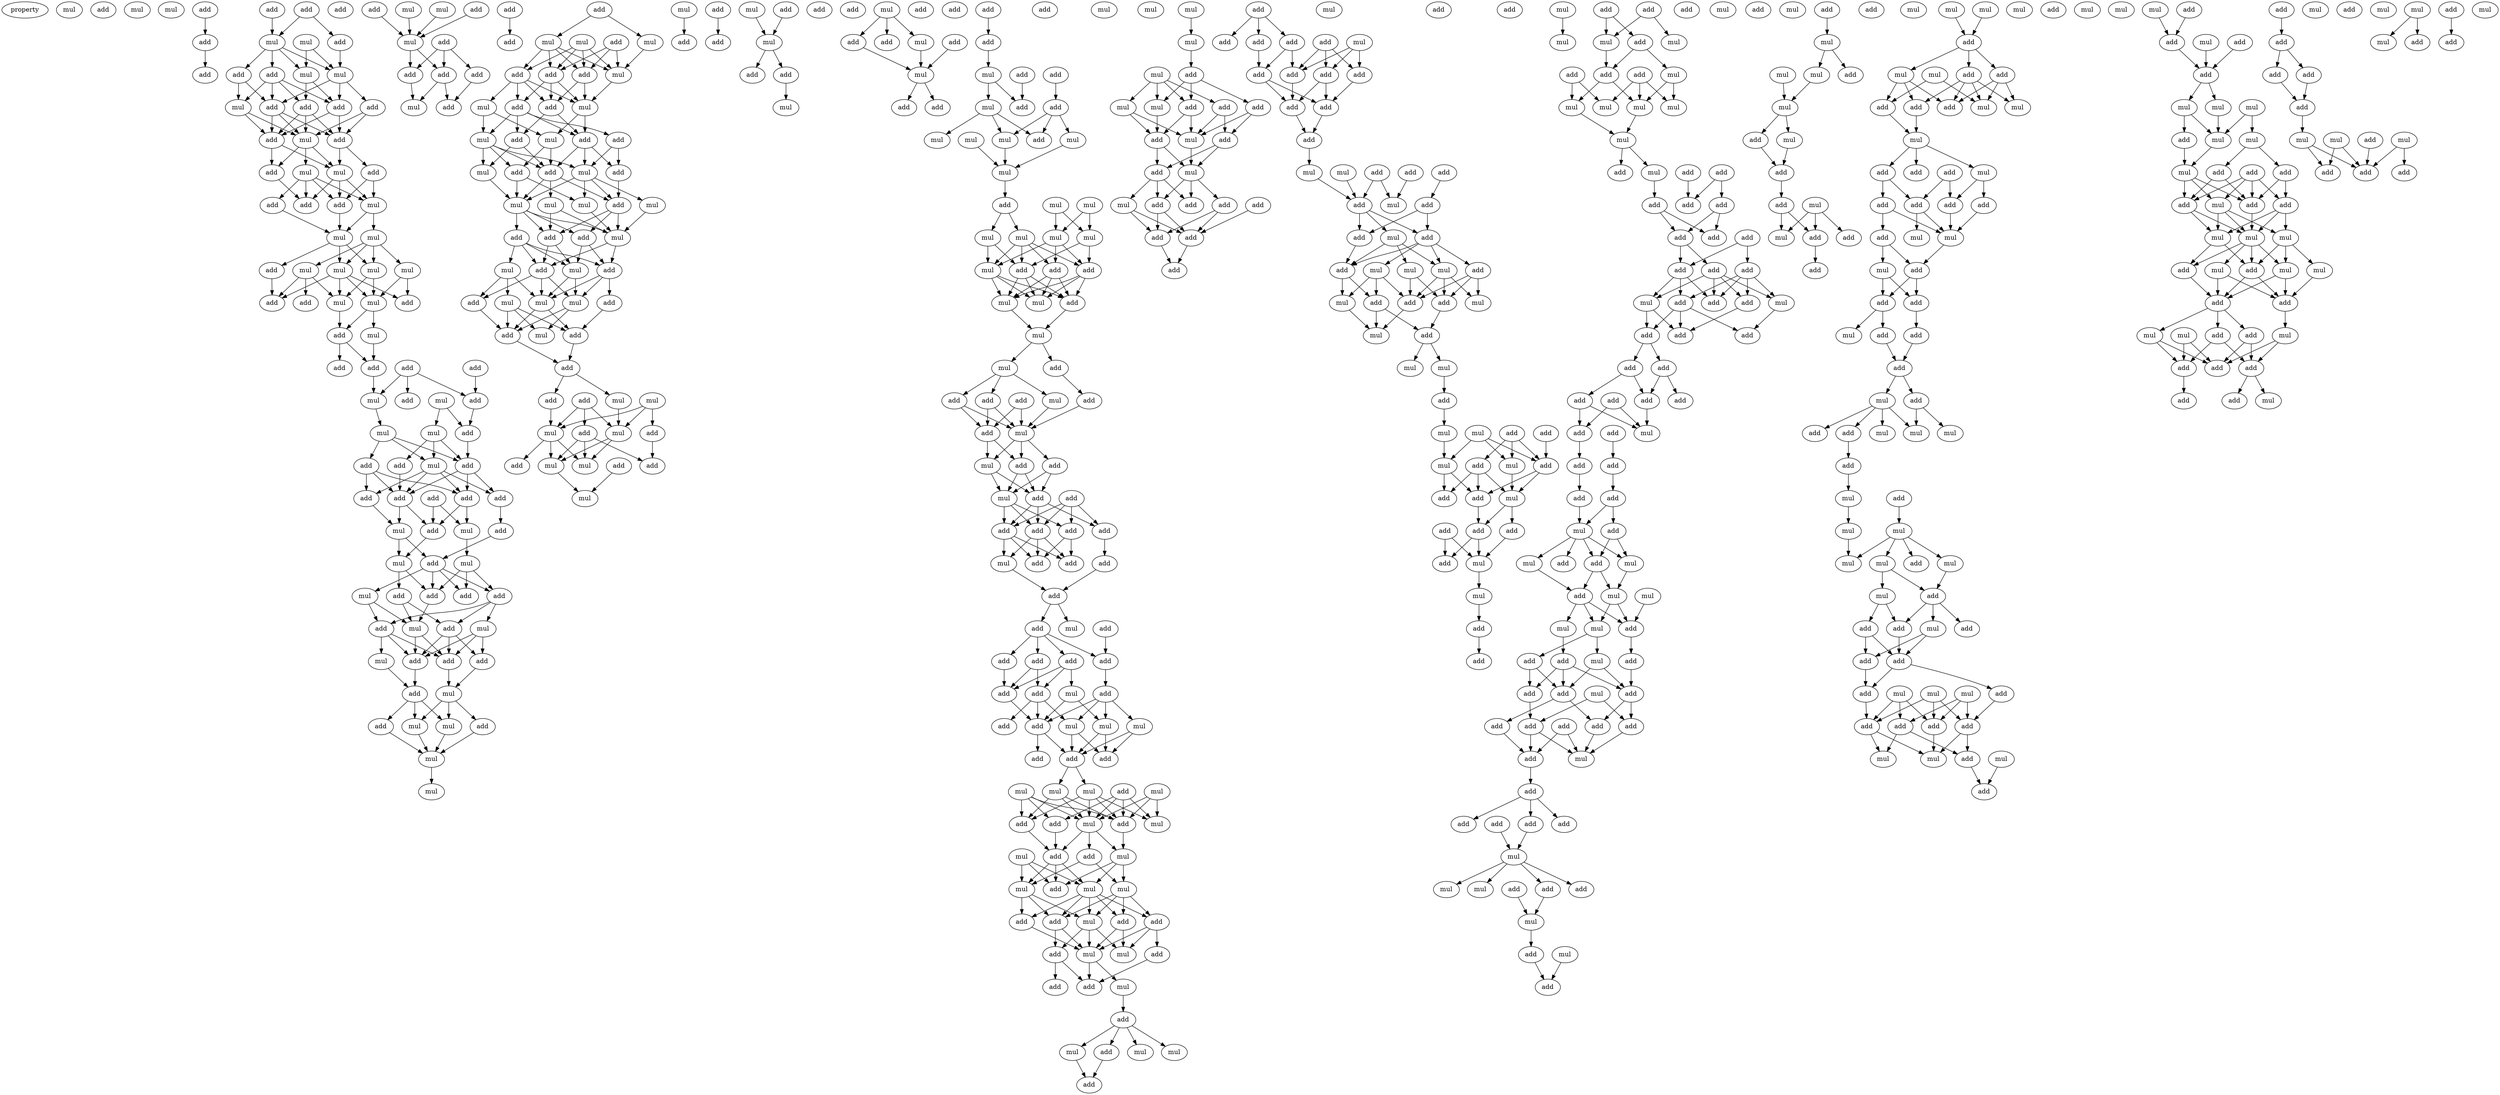 digraph {
    node [fontcolor=black]
    property [mul=2,lf=2.0]
    0 [ label = mul ];
    1 [ label = add ];
    2 [ label = mul ];
    3 [ label = mul ];
    4 [ label = add ];
    5 [ label = add ];
    6 [ label = add ];
    7 [ label = add ];
    8 [ label = add ];
    9 [ label = mul ];
    10 [ label = add ];
    11 [ label = mul ];
    12 [ label = mul ];
    13 [ label = add ];
    14 [ label = add ];
    15 [ label = mul ];
    16 [ label = add ];
    17 [ label = mul ];
    18 [ label = add ];
    19 [ label = add ];
    20 [ label = add ];
    21 [ label = mul ];
    22 [ label = add ];
    23 [ label = add ];
    24 [ label = add ];
    25 [ label = mul ];
    26 [ label = mul ];
    27 [ label = add ];
    28 [ label = add ];
    29 [ label = add ];
    30 [ label = add ];
    31 [ label = mul ];
    32 [ label = add ];
    33 [ label = mul ];
    34 [ label = mul ];
    35 [ label = mul ];
    36 [ label = mul ];
    37 [ label = add ];
    38 [ label = mul ];
    39 [ label = mul ];
    40 [ label = mul ];
    41 [ label = add ];
    42 [ label = add ];
    43 [ label = add ];
    44 [ label = mul ];
    45 [ label = add ];
    46 [ label = mul ];
    47 [ label = add ];
    48 [ label = add ];
    49 [ label = add ];
    50 [ label = add ];
    51 [ label = mul ];
    52 [ label = mul ];
    53 [ label = add ];
    54 [ label = add ];
    55 [ label = add ];
    56 [ label = mul ];
    57 [ label = mul ];
    58 [ label = add ];
    59 [ label = add ];
    60 [ label = mul ];
    61 [ label = add ];
    62 [ label = add ];
    63 [ label = add ];
    64 [ label = add ];
    65 [ label = add ];
    66 [ label = add ];
    67 [ label = add ];
    68 [ label = mul ];
    69 [ label = add ];
    70 [ label = mul ];
    71 [ label = mul ];
    72 [ label = mul ];
    73 [ label = add ];
    74 [ label = add ];
    75 [ label = add ];
    76 [ label = add ];
    77 [ label = mul ];
    78 [ label = add ];
    79 [ label = mul ];
    80 [ label = add ];
    81 [ label = add ];
    82 [ label = mul ];
    83 [ label = add ];
    84 [ label = add ];
    85 [ label = mul ];
    86 [ label = add ];
    87 [ label = add ];
    88 [ label = mul ];
    89 [ label = add ];
    90 [ label = add ];
    91 [ label = mul ];
    92 [ label = mul ];
    93 [ label = mul ];
    94 [ label = add ];
    95 [ label = mul ];
    96 [ label = mul ];
    97 [ label = mul ];
    98 [ label = add ];
    99 [ label = add ];
    100 [ label = mul ];
    101 [ label = add ];
    102 [ label = add ];
    103 [ label = add ];
    104 [ label = mul ];
    105 [ label = add ];
    106 [ label = add ];
    107 [ label = add ];
    108 [ label = add ];
    109 [ label = mul ];
    110 [ label = mul ];
    111 [ label = add ];
    112 [ label = mul ];
    113 [ label = add ];
    114 [ label = mul ];
    115 [ label = add ];
    116 [ label = add ];
    117 [ label = mul ];
    118 [ label = mul ];
    119 [ label = add ];
    120 [ label = add ];
    121 [ label = mul ];
    122 [ label = mul ];
    123 [ label = add ];
    124 [ label = add ];
    125 [ label = add ];
    126 [ label = add ];
    127 [ label = mul ];
    128 [ label = mul ];
    129 [ label = add ];
    130 [ label = add ];
    131 [ label = mul ];
    132 [ label = mul ];
    133 [ label = mul ];
    134 [ label = add ];
    135 [ label = mul ];
    136 [ label = add ];
    137 [ label = add ];
    138 [ label = add ];
    139 [ label = mul ];
    140 [ label = add ];
    141 [ label = mul ];
    142 [ label = add ];
    143 [ label = mul ];
    144 [ label = mul ];
    145 [ label = mul ];
    146 [ label = mul ];
    147 [ label = add ];
    148 [ label = add ];
    149 [ label = add ];
    150 [ label = mul ];
    151 [ label = add ];
    152 [ label = add ];
    153 [ label = add ];
    154 [ label = mul ];
    155 [ label = add ];
    156 [ label = mul ];
    157 [ label = add ];
    158 [ label = mul ];
    159 [ label = add ];
    160 [ label = mul ];
    161 [ label = mul ];
    162 [ label = add ];
    163 [ label = mul ];
    164 [ label = add ];
    165 [ label = add ];
    166 [ label = mul ];
    167 [ label = mul ];
    168 [ label = add ];
    169 [ label = add ];
    170 [ label = mul ];
    171 [ label = add ];
    172 [ label = add ];
    173 [ label = add ];
    174 [ label = mul ];
    175 [ label = add ];
    176 [ label = add ];
    177 [ label = add ];
    178 [ label = mul ];
    179 [ label = mul ];
    180 [ label = add ];
    181 [ label = add ];
    182 [ label = add ];
    183 [ label = add ];
    184 [ label = mul ];
    185 [ label = mul ];
    186 [ label = add ];
    187 [ label = add ];
    188 [ label = add ];
    189 [ label = add ];
    190 [ label = add ];
    191 [ label = add ];
    192 [ label = add ];
    193 [ label = mul ];
    194 [ label = add ];
    195 [ label = add ];
    196 [ label = mul ];
    197 [ label = add ];
    198 [ label = mul ];
    199 [ label = add ];
    200 [ label = mul ];
    201 [ label = mul ];
    202 [ label = mul ];
    203 [ label = mul ];
    204 [ label = mul ];
    205 [ label = add ];
    206 [ label = mul ];
    207 [ label = mul ];
    208 [ label = mul ];
    209 [ label = mul ];
    210 [ label = mul ];
    211 [ label = mul ];
    212 [ label = add ];
    213 [ label = add ];
    214 [ label = add ];
    215 [ label = mul ];
    216 [ label = mul ];
    217 [ label = add ];
    218 [ label = mul ];
    219 [ label = add ];
    220 [ label = mul ];
    221 [ label = add ];
    222 [ label = add ];
    223 [ label = add ];
    224 [ label = mul ];
    225 [ label = add ];
    226 [ label = add ];
    227 [ label = mul ];
    228 [ label = mul ];
    229 [ label = add ];
    230 [ label = add ];
    231 [ label = mul ];
    232 [ label = add ];
    233 [ label = add ];
    234 [ label = add ];
    235 [ label = add ];
    236 [ label = add ];
    237 [ label = add ];
    238 [ label = add ];
    239 [ label = mul ];
    240 [ label = add ];
    241 [ label = add ];
    242 [ label = add ];
    243 [ label = mul ];
    244 [ label = add ];
    245 [ label = add ];
    246 [ label = mul ];
    247 [ label = add ];
    248 [ label = add ];
    249 [ label = add ];
    250 [ label = add ];
    251 [ label = add ];
    252 [ label = mul ];
    253 [ label = add ];
    254 [ label = add ];
    255 [ label = mul ];
    256 [ label = add ];
    257 [ label = add ];
    258 [ label = mul ];
    259 [ label = mul ];
    260 [ label = add ];
    261 [ label = add ];
    262 [ label = add ];
    263 [ label = mul ];
    264 [ label = mul ];
    265 [ label = mul ];
    266 [ label = mul ];
    267 [ label = add ];
    268 [ label = mul ];
    269 [ label = add ];
    270 [ label = add ];
    271 [ label = mul ];
    272 [ label = add ];
    273 [ label = add ];
    274 [ label = mul ];
    275 [ label = add ];
    276 [ label = mul ];
    277 [ label = mul ];
    278 [ label = mul ];
    279 [ label = mul ];
    280 [ label = add ];
    281 [ label = add ];
    282 [ label = add ];
    283 [ label = add ];
    284 [ label = add ];
    285 [ label = mul ];
    286 [ label = mul ];
    287 [ label = add ];
    288 [ label = mul ];
    289 [ label = add ];
    290 [ label = mul ];
    291 [ label = add ];
    292 [ label = add ];
    293 [ label = add ];
    294 [ label = mul ];
    295 [ label = add ];
    296 [ label = mul ];
    297 [ label = mul ];
    298 [ label = mul ];
    299 [ label = add ];
    300 [ label = mul ];
    301 [ label = mul ];
    302 [ label = add ];
    303 [ label = mul ];
    304 [ label = mul ];
    305 [ label = add ];
    306 [ label = add ];
    307 [ label = mul ];
    308 [ label = add ];
    309 [ label = mul ];
    310 [ label = add ];
    311 [ label = add ];
    312 [ label = mul ];
    313 [ label = add ];
    314 [ label = mul ];
    315 [ label = add ];
    316 [ label = add ];
    317 [ label = add ];
    318 [ label = add ];
    319 [ label = add ];
    320 [ label = add ];
    321 [ label = add ];
    322 [ label = add ];
    323 [ label = add ];
    324 [ label = add ];
    325 [ label = mul ];
    326 [ label = add ];
    327 [ label = add ];
    328 [ label = add ];
    329 [ label = add ];
    330 [ label = add ];
    331 [ label = add ];
    332 [ label = add ];
    333 [ label = add ];
    334 [ label = add ];
    335 [ label = add ];
    336 [ label = mul ];
    337 [ label = mul ];
    338 [ label = add ];
    339 [ label = add ];
    340 [ label = add ];
    341 [ label = mul ];
    342 [ label = add ];
    343 [ label = add ];
    344 [ label = mul ];
    345 [ label = add ];
    346 [ label = mul ];
    347 [ label = add ];
    348 [ label = add ];
    349 [ label = mul ];
    350 [ label = mul ];
    351 [ label = mul ];
    352 [ label = add ];
    353 [ label = mul ];
    354 [ label = add ];
    355 [ label = add ];
    356 [ label = add ];
    357 [ label = mul ];
    358 [ label = mul ];
    359 [ label = mul ];
    360 [ label = mul ];
    361 [ label = add ];
    362 [ label = add ];
    363 [ label = add ];
    364 [ label = mul ];
    365 [ label = mul ];
    366 [ label = add ];
    367 [ label = add ];
    368 [ label = mul ];
    369 [ label = mul ];
    370 [ label = add ];
    371 [ label = add ];
    372 [ label = add ];
    373 [ label = add ];
    374 [ label = mul ];
    375 [ label = add ];
    376 [ label = add ];
    377 [ label = add ];
    378 [ label = mul ];
    379 [ label = mul ];
    380 [ label = add ];
    381 [ label = mul ];
    382 [ label = mul ];
    383 [ label = add ];
    384 [ label = add ];
    385 [ label = add ];
    386 [ label = add ];
    387 [ label = add ];
    388 [ label = mul ];
    389 [ label = add ];
    390 [ label = mul ];
    391 [ label = add ];
    392 [ label = mul ];
    393 [ label = add ];
    394 [ label = add ];
    395 [ label = mul ];
    396 [ label = mul ];
    397 [ label = mul ];
    398 [ label = mul ];
    399 [ label = mul ];
    400 [ label = add ];
    401 [ label = mul ];
    402 [ label = add ];
    403 [ label = add ];
    404 [ label = add ];
    405 [ label = add ];
    406 [ label = add ];
    407 [ label = add ];
    408 [ label = add ];
    409 [ label = add ];
    410 [ label = add ];
    411 [ label = add ];
    412 [ label = add ];
    413 [ label = add ];
    414 [ label = mul ];
    415 [ label = mul ];
    416 [ label = add ];
    417 [ label = add ];
    418 [ label = add ];
    419 [ label = add ];
    420 [ label = add ];
    421 [ label = add ];
    422 [ label = add ];
    423 [ label = add ];
    424 [ label = add ];
    425 [ label = add ];
    426 [ label = add ];
    427 [ label = add ];
    428 [ label = mul ];
    429 [ label = add ];
    430 [ label = mul ];
    431 [ label = add ];
    432 [ label = add ];
    433 [ label = add ];
    434 [ label = add ];
    435 [ label = mul ];
    436 [ label = add ];
    437 [ label = mul ];
    438 [ label = add ];
    439 [ label = mul ];
    440 [ label = add ];
    441 [ label = mul ];
    442 [ label = mul ];
    443 [ label = add ];
    444 [ label = add ];
    445 [ label = mul ];
    446 [ label = mul ];
    447 [ label = add ];
    448 [ label = mul ];
    449 [ label = add ];
    450 [ label = add ];
    451 [ label = add ];
    452 [ label = add ];
    453 [ label = mul ];
    454 [ label = add ];
    455 [ label = add ];
    456 [ label = add ];
    457 [ label = add ];
    458 [ label = add ];
    459 [ label = add ];
    460 [ label = mul ];
    461 [ label = add ];
    462 [ label = add ];
    463 [ label = add ];
    464 [ label = add ];
    465 [ label = add ];
    466 [ label = add ];
    467 [ label = mul ];
    468 [ label = add ];
    469 [ label = add ];
    470 [ label = add ];
    471 [ label = mul ];
    472 [ label = mul ];
    473 [ label = mul ];
    474 [ label = add ];
    475 [ label = add ];
    476 [ label = mul ];
    477 [ label = mul ];
    478 [ label = add ];
    479 [ label = add ];
    480 [ label = mul ];
    481 [ label = mul ];
    482 [ label = mul ];
    483 [ label = add ];
    484 [ label = add ];
    485 [ label = mul ];
    486 [ label = add ];
    487 [ label = mul ];
    488 [ label = mul ];
    489 [ label = add ];
    490 [ label = add ];
    491 [ label = mul ];
    492 [ label = add ];
    493 [ label = add ];
    494 [ label = mul ];
    495 [ label = add ];
    496 [ label = mul ];
    497 [ label = mul ];
    498 [ label = add ];
    499 [ label = add ];
    500 [ label = mul ];
    501 [ label = mul ];
    502 [ label = add ];
    503 [ label = mul ];
    504 [ label = add ];
    505 [ label = add ];
    506 [ label = add ];
    507 [ label = mul ];
    508 [ label = mul ];
    509 [ label = mul ];
    510 [ label = mul ];
    511 [ label = add ];
    512 [ label = add ];
    513 [ label = add ];
    514 [ label = add ];
    515 [ label = add ];
    516 [ label = add ];
    517 [ label = add ];
    518 [ label = add ];
    519 [ label = mul ];
    520 [ label = mul ];
    521 [ label = mul ];
    522 [ label = add ];
    523 [ label = add ];
    524 [ label = add ];
    525 [ label = mul ];
    526 [ label = add ];
    527 [ label = add ];
    528 [ label = add ];
    529 [ label = mul ];
    530 [ label = add ];
    531 [ label = mul ];
    532 [ label = mul ];
    533 [ label = add ];
    534 [ label = add ];
    535 [ label = mul ];
    536 [ label = add ];
    537 [ label = add ];
    538 [ label = add ];
    539 [ label = mul ];
    540 [ label = mul ];
    541 [ label = mul ];
    542 [ label = mul ];
    543 [ label = mul ];
    544 [ label = mul ];
    545 [ label = mul ];
    546 [ label = add ];
    547 [ label = mul ];
    548 [ label = mul ];
    549 [ label = add ];
    550 [ label = add ];
    551 [ label = add ];
    552 [ label = add ];
    553 [ label = mul ];
    554 [ label = add ];
    555 [ label = add ];
    556 [ label = mul ];
    557 [ label = add ];
    558 [ label = add ];
    559 [ label = mul ];
    560 [ label = mul ];
    561 [ label = add ];
    562 [ label = add ];
    563 [ label = add ];
    564 [ label = add ];
    565 [ label = mul ];
    566 [ label = mul ];
    567 [ label = add ];
    568 [ label = mul ];
    569 [ label = add ];
    570 [ label = mul ];
    571 [ label = add ];
    572 [ label = add ];
    573 [ label = mul ];
    574 [ label = add ];
    575 [ label = add ];
    576 [ label = mul ];
    577 [ label = mul ];
    578 [ label = mul ];
    579 [ label = add ];
    580 [ label = mul ];
    581 [ label = mul ];
    582 [ label = add ];
    583 [ label = add ];
    584 [ label = add ];
    585 [ label = mul ];
    586 [ label = mul ];
    587 [ label = add ];
    588 [ label = add ];
    589 [ label = add ];
    590 [ label = mul ];
    591 [ label = mul ];
    592 [ label = mul ];
    593 [ label = add ];
    594 [ label = mul ];
    595 [ label = mul ];
    596 [ label = add ];
    597 [ label = mul ];
    598 [ label = add ];
    599 [ label = add ];
    600 [ label = mul ];
    601 [ label = mul ];
    602 [ label = add ];
    603 [ label = mul ];
    604 [ label = add ];
    605 [ label = add ];
    606 [ label = add ];
    607 [ label = add ];
    608 [ label = mul ];
    609 [ label = add ];
    610 [ label = add ];
    611 [ label = add ];
    612 [ label = add ];
    613 [ label = mul ];
    614 [ label = add ];
    615 [ label = add ];
    616 [ label = add ];
    617 [ label = add ];
    618 [ label = mul ];
    619 [ label = mul ];
    620 [ label = mul ];
    621 [ label = add ];
    622 [ label = add ];
    623 [ label = add ];
    624 [ label = add ];
    625 [ label = mul ];
    626 [ label = mul ];
    627 [ label = add ];
    628 [ label = mul ];
    629 [ label = mul ];
    630 [ label = add ];
    631 [ label = add ];
    4 -> 5 [ name = 0 ];
    5 -> 6 [ name = 1 ];
    7 -> 10 [ name = 2 ];
    7 -> 11 [ name = 3 ];
    8 -> 11 [ name = 4 ];
    9 -> 12 [ name = 5 ];
    9 -> 15 [ name = 6 ];
    10 -> 12 [ name = 7 ];
    11 -> 12 [ name = 8 ];
    11 -> 13 [ name = 9 ];
    11 -> 14 [ name = 10 ];
    11 -> 15 [ name = 11 ];
    12 -> 16 [ name = 12 ];
    12 -> 19 [ name = 13 ];
    12 -> 20 [ name = 14 ];
    13 -> 16 [ name = 15 ];
    13 -> 17 [ name = 16 ];
    13 -> 18 [ name = 17 ];
    13 -> 19 [ name = 18 ];
    14 -> 16 [ name = 19 ];
    14 -> 17 [ name = 20 ];
    15 -> 18 [ name = 21 ];
    15 -> 19 [ name = 22 ];
    16 -> 21 [ name = 23 ];
    16 -> 22 [ name = 24 ];
    16 -> 23 [ name = 25 ];
    17 -> 21 [ name = 26 ];
    17 -> 23 [ name = 27 ];
    18 -> 21 [ name = 28 ];
    18 -> 22 [ name = 29 ];
    18 -> 23 [ name = 30 ];
    19 -> 22 [ name = 31 ];
    19 -> 23 [ name = 32 ];
    20 -> 21 [ name = 33 ];
    20 -> 22 [ name = 34 ];
    21 -> 25 [ name = 35 ];
    21 -> 26 [ name = 36 ];
    21 -> 27 [ name = 37 ];
    22 -> 24 [ name = 38 ];
    22 -> 26 [ name = 39 ];
    23 -> 26 [ name = 40 ];
    23 -> 27 [ name = 41 ];
    24 -> 30 [ name = 42 ];
    24 -> 31 [ name = 43 ];
    25 -> 29 [ name = 44 ];
    25 -> 30 [ name = 45 ];
    25 -> 31 [ name = 46 ];
    25 -> 32 [ name = 47 ];
    26 -> 30 [ name = 48 ];
    26 -> 31 [ name = 49 ];
    26 -> 32 [ name = 50 ];
    27 -> 32 [ name = 51 ];
    29 -> 33 [ name = 52 ];
    30 -> 33 [ name = 53 ];
    31 -> 33 [ name = 54 ];
    31 -> 34 [ name = 55 ];
    33 -> 35 [ name = 56 ];
    33 -> 37 [ name = 57 ];
    33 -> 39 [ name = 58 ];
    34 -> 35 [ name = 59 ];
    34 -> 36 [ name = 60 ];
    34 -> 38 [ name = 61 ];
    34 -> 39 [ name = 62 ];
    35 -> 40 [ name = 63 ];
    35 -> 44 [ name = 64 ];
    36 -> 41 [ name = 65 ];
    36 -> 42 [ name = 66 ];
    36 -> 44 [ name = 67 ];
    37 -> 41 [ name = 68 ];
    38 -> 40 [ name = 69 ];
    38 -> 43 [ name = 70 ];
    39 -> 40 [ name = 71 ];
    39 -> 41 [ name = 72 ];
    39 -> 43 [ name = 73 ];
    39 -> 44 [ name = 74 ];
    40 -> 45 [ name = 75 ];
    40 -> 46 [ name = 76 ];
    44 -> 45 [ name = 77 ];
    45 -> 48 [ name = 78 ];
    45 -> 49 [ name = 79 ];
    46 -> 48 [ name = 80 ];
    47 -> 53 [ name = 81 ];
    48 -> 52 [ name = 82 ];
    50 -> 52 [ name = 83 ];
    50 -> 53 [ name = 84 ];
    50 -> 54 [ name = 85 ];
    51 -> 55 [ name = 86 ];
    51 -> 57 [ name = 87 ];
    52 -> 56 [ name = 88 ];
    53 -> 55 [ name = 89 ];
    55 -> 61 [ name = 90 ];
    56 -> 59 [ name = 91 ];
    56 -> 60 [ name = 92 ];
    56 -> 61 [ name = 93 ];
    57 -> 58 [ name = 94 ];
    57 -> 60 [ name = 95 ];
    57 -> 61 [ name = 96 ];
    58 -> 64 [ name = 97 ];
    59 -> 62 [ name = 98 ];
    59 -> 63 [ name = 99 ];
    59 -> 64 [ name = 100 ];
    60 -> 62 [ name = 101 ];
    60 -> 63 [ name = 102 ];
    60 -> 64 [ name = 103 ];
    60 -> 65 [ name = 104 ];
    61 -> 62 [ name = 105 ];
    61 -> 64 [ name = 106 ];
    61 -> 65 [ name = 107 ];
    62 -> 67 [ name = 108 ];
    62 -> 70 [ name = 109 ];
    63 -> 68 [ name = 110 ];
    64 -> 67 [ name = 111 ];
    64 -> 68 [ name = 112 ];
    65 -> 69 [ name = 113 ];
    66 -> 67 [ name = 114 ];
    66 -> 70 [ name = 115 ];
    67 -> 71 [ name = 116 ];
    68 -> 71 [ name = 117 ];
    68 -> 73 [ name = 118 ];
    69 -> 73 [ name = 119 ];
    70 -> 72 [ name = 120 ];
    71 -> 75 [ name = 121 ];
    71 -> 76 [ name = 122 ];
    72 -> 74 [ name = 123 ];
    72 -> 76 [ name = 124 ];
    72 -> 78 [ name = 125 ];
    73 -> 74 [ name = 126 ];
    73 -> 76 [ name = 127 ];
    73 -> 77 [ name = 128 ];
    73 -> 78 [ name = 129 ];
    75 -> 80 [ name = 130 ];
    75 -> 82 [ name = 131 ];
    76 -> 82 [ name = 132 ];
    77 -> 81 [ name = 133 ];
    77 -> 82 [ name = 134 ];
    78 -> 79 [ name = 135 ];
    78 -> 80 [ name = 136 ];
    78 -> 81 [ name = 137 ];
    79 -> 83 [ name = 138 ];
    79 -> 84 [ name = 139 ];
    79 -> 86 [ name = 140 ];
    80 -> 83 [ name = 141 ];
    80 -> 84 [ name = 142 ];
    80 -> 86 [ name = 143 ];
    81 -> 83 [ name = 144 ];
    81 -> 85 [ name = 145 ];
    81 -> 86 [ name = 146 ];
    82 -> 83 [ name = 147 ];
    82 -> 86 [ name = 148 ];
    83 -> 88 [ name = 149 ];
    84 -> 88 [ name = 150 ];
    85 -> 87 [ name = 151 ];
    86 -> 87 [ name = 152 ];
    87 -> 89 [ name = 153 ];
    87 -> 91 [ name = 154 ];
    87 -> 92 [ name = 155 ];
    88 -> 90 [ name = 156 ];
    88 -> 91 [ name = 157 ];
    88 -> 92 [ name = 158 ];
    89 -> 93 [ name = 159 ];
    90 -> 93 [ name = 160 ];
    91 -> 93 [ name = 161 ];
    92 -> 93 [ name = 162 ];
    93 -> 95 [ name = 163 ];
    94 -> 100 [ name = 164 ];
    96 -> 100 [ name = 165 ];
    97 -> 100 [ name = 166 ];
    98 -> 100 [ name = 167 ];
    99 -> 101 [ name = 168 ];
    99 -> 102 [ name = 169 ];
    99 -> 103 [ name = 170 ];
    100 -> 101 [ name = 171 ];
    100 -> 103 [ name = 172 ];
    101 -> 104 [ name = 173 ];
    102 -> 105 [ name = 174 ];
    103 -> 104 [ name = 175 ];
    103 -> 105 [ name = 176 ];
    106 -> 107 [ name = 177 ];
    108 -> 109 [ name = 178 ];
    108 -> 112 [ name = 179 ];
    109 -> 113 [ name = 180 ];
    109 -> 114 [ name = 181 ];
    109 -> 115 [ name = 182 ];
    109 -> 116 [ name = 183 ];
    110 -> 113 [ name = 184 ];
    110 -> 114 [ name = 185 ];
    110 -> 115 [ name = 186 ];
    110 -> 116 [ name = 187 ];
    111 -> 114 [ name = 188 ];
    111 -> 115 [ name = 189 ];
    111 -> 116 [ name = 190 ];
    112 -> 114 [ name = 191 ];
    113 -> 117 [ name = 192 ];
    113 -> 118 [ name = 193 ];
    113 -> 119 [ name = 194 ];
    113 -> 120 [ name = 195 ];
    114 -> 117 [ name = 196 ];
    115 -> 117 [ name = 197 ];
    115 -> 119 [ name = 198 ];
    115 -> 120 [ name = 199 ];
    116 -> 117 [ name = 200 ];
    116 -> 120 [ name = 201 ];
    117 -> 122 [ name = 202 ];
    117 -> 125 [ name = 203 ];
    118 -> 121 [ name = 204 ];
    118 -> 122 [ name = 205 ];
    119 -> 121 [ name = 206 ];
    119 -> 123 [ name = 207 ];
    119 -> 124 [ name = 208 ];
    119 -> 125 [ name = 209 ];
    120 -> 123 [ name = 210 ];
    120 -> 125 [ name = 211 ];
    121 -> 126 [ name = 212 ];
    121 -> 127 [ name = 213 ];
    121 -> 128 [ name = 214 ];
    121 -> 130 [ name = 215 ];
    122 -> 126 [ name = 216 ];
    122 -> 130 [ name = 217 ];
    123 -> 128 [ name = 218 ];
    123 -> 130 [ name = 219 ];
    124 -> 127 [ name = 220 ];
    124 -> 129 [ name = 221 ];
    125 -> 127 [ name = 222 ];
    125 -> 129 [ name = 223 ];
    125 -> 130 [ name = 224 ];
    126 -> 132 [ name = 225 ];
    126 -> 135 [ name = 226 ];
    127 -> 132 [ name = 227 ];
    127 -> 133 [ name = 228 ];
    127 -> 134 [ name = 229 ];
    127 -> 135 [ name = 230 ];
    128 -> 132 [ name = 231 ];
    129 -> 134 [ name = 232 ];
    130 -> 131 [ name = 233 ];
    130 -> 132 [ name = 234 ];
    130 -> 134 [ name = 235 ];
    131 -> 138 [ name = 236 ];
    131 -> 139 [ name = 237 ];
    132 -> 136 [ name = 238 ];
    132 -> 137 [ name = 239 ];
    132 -> 138 [ name = 240 ];
    132 -> 139 [ name = 241 ];
    133 -> 139 [ name = 242 ];
    134 -> 137 [ name = 243 ];
    134 -> 138 [ name = 244 ];
    134 -> 139 [ name = 245 ];
    135 -> 139 [ name = 246 ];
    136 -> 140 [ name = 247 ];
    136 -> 141 [ name = 248 ];
    136 -> 142 [ name = 249 ];
    136 -> 143 [ name = 250 ];
    137 -> 140 [ name = 251 ];
    137 -> 141 [ name = 252 ];
    138 -> 141 [ name = 253 ];
    138 -> 142 [ name = 254 ];
    139 -> 140 [ name = 255 ];
    139 -> 142 [ name = 256 ];
    140 -> 145 [ name = 257 ];
    140 -> 146 [ name = 258 ];
    140 -> 148 [ name = 259 ];
    141 -> 145 [ name = 260 ];
    141 -> 146 [ name = 261 ];
    142 -> 145 [ name = 262 ];
    142 -> 146 [ name = 263 ];
    142 -> 147 [ name = 264 ];
    143 -> 144 [ name = 265 ];
    143 -> 145 [ name = 266 ];
    143 -> 147 [ name = 267 ];
    144 -> 149 [ name = 268 ];
    144 -> 150 [ name = 269 ];
    144 -> 151 [ name = 270 ];
    145 -> 149 [ name = 271 ];
    145 -> 151 [ name = 272 ];
    146 -> 150 [ name = 273 ];
    146 -> 151 [ name = 274 ];
    147 -> 151 [ name = 275 ];
    148 -> 149 [ name = 276 ];
    149 -> 152 [ name = 277 ];
    151 -> 152 [ name = 278 ];
    152 -> 154 [ name = 279 ];
    152 -> 155 [ name = 280 ];
    153 -> 157 [ name = 281 ];
    153 -> 158 [ name = 282 ];
    153 -> 160 [ name = 283 ];
    154 -> 160 [ name = 284 ];
    155 -> 158 [ name = 285 ];
    156 -> 158 [ name = 286 ];
    156 -> 159 [ name = 287 ];
    156 -> 160 [ name = 288 ];
    157 -> 161 [ name = 289 ];
    157 -> 163 [ name = 290 ];
    157 -> 164 [ name = 291 ];
    158 -> 161 [ name = 292 ];
    158 -> 163 [ name = 293 ];
    158 -> 165 [ name = 294 ];
    159 -> 164 [ name = 295 ];
    160 -> 161 [ name = 296 ];
    160 -> 163 [ name = 297 ];
    161 -> 166 [ name = 298 ];
    162 -> 166 [ name = 299 ];
    167 -> 168 [ name = 300 ];
    169 -> 172 [ name = 301 ];
    170 -> 174 [ name = 302 ];
    171 -> 174 [ name = 303 ];
    174 -> 176 [ name = 304 ];
    174 -> 177 [ name = 305 ];
    177 -> 178 [ name = 306 ];
    179 -> 182 [ name = 307 ];
    179 -> 183 [ name = 308 ];
    179 -> 184 [ name = 309 ];
    181 -> 185 [ name = 310 ];
    182 -> 185 [ name = 311 ];
    184 -> 185 [ name = 312 ];
    185 -> 187 [ name = 313 ];
    185 -> 189 [ name = 314 ];
    188 -> 191 [ name = 315 ];
    191 -> 193 [ name = 316 ];
    192 -> 195 [ name = 317 ];
    193 -> 195 [ name = 318 ];
    193 -> 196 [ name = 319 ];
    194 -> 197 [ name = 320 ];
    196 -> 198 [ name = 321 ];
    196 -> 199 [ name = 322 ];
    196 -> 202 [ name = 323 ];
    197 -> 199 [ name = 324 ];
    197 -> 201 [ name = 325 ];
    197 -> 202 [ name = 326 ];
    200 -> 203 [ name = 327 ];
    201 -> 203 [ name = 328 ];
    202 -> 203 [ name = 329 ];
    203 -> 205 [ name = 330 ];
    204 -> 208 [ name = 331 ];
    204 -> 210 [ name = 332 ];
    205 -> 207 [ name = 333 ];
    205 -> 209 [ name = 334 ];
    206 -> 208 [ name = 335 ];
    206 -> 210 [ name = 336 ];
    207 -> 211 [ name = 337 ];
    207 -> 212 [ name = 338 ];
    207 -> 213 [ name = 339 ];
    207 -> 214 [ name = 340 ];
    208 -> 212 [ name = 341 ];
    208 -> 213 [ name = 342 ];
    209 -> 211 [ name = 343 ];
    209 -> 213 [ name = 344 ];
    210 -> 211 [ name = 345 ];
    210 -> 212 [ name = 346 ];
    210 -> 214 [ name = 347 ];
    211 -> 215 [ name = 348 ];
    211 -> 216 [ name = 349 ];
    211 -> 217 [ name = 350 ];
    212 -> 215 [ name = 351 ];
    212 -> 216 [ name = 352 ];
    212 -> 217 [ name = 353 ];
    213 -> 215 [ name = 354 ];
    213 -> 216 [ name = 355 ];
    213 -> 217 [ name = 356 ];
    214 -> 215 [ name = 357 ];
    214 -> 216 [ name = 358 ];
    214 -> 217 [ name = 359 ];
    215 -> 218 [ name = 360 ];
    217 -> 218 [ name = 361 ];
    218 -> 219 [ name = 362 ];
    218 -> 220 [ name = 363 ];
    219 -> 221 [ name = 364 ];
    220 -> 222 [ name = 365 ];
    220 -> 223 [ name = 366 ];
    220 -> 224 [ name = 367 ];
    221 -> 227 [ name = 368 ];
    222 -> 226 [ name = 369 ];
    222 -> 227 [ name = 370 ];
    223 -> 226 [ name = 371 ];
    223 -> 227 [ name = 372 ];
    224 -> 227 [ name = 373 ];
    225 -> 226 [ name = 374 ];
    225 -> 227 [ name = 375 ];
    226 -> 228 [ name = 376 ];
    226 -> 230 [ name = 377 ];
    227 -> 228 [ name = 378 ];
    227 -> 229 [ name = 379 ];
    227 -> 230 [ name = 380 ];
    228 -> 231 [ name = 381 ];
    228 -> 232 [ name = 382 ];
    229 -> 231 [ name = 383 ];
    229 -> 232 [ name = 384 ];
    230 -> 231 [ name = 385 ];
    230 -> 232 [ name = 386 ];
    231 -> 234 [ name = 387 ];
    231 -> 235 [ name = 388 ];
    231 -> 236 [ name = 389 ];
    232 -> 234 [ name = 390 ];
    232 -> 235 [ name = 391 ];
    232 -> 237 [ name = 392 ];
    233 -> 234 [ name = 393 ];
    233 -> 235 [ name = 394 ];
    233 -> 236 [ name = 395 ];
    233 -> 237 [ name = 396 ];
    234 -> 238 [ name = 397 ];
    234 -> 239 [ name = 398 ];
    234 -> 241 [ name = 399 ];
    235 -> 238 [ name = 400 ];
    235 -> 239 [ name = 401 ];
    235 -> 241 [ name = 402 ];
    236 -> 238 [ name = 403 ];
    236 -> 241 [ name = 404 ];
    237 -> 240 [ name = 405 ];
    239 -> 242 [ name = 406 ];
    240 -> 242 [ name = 407 ];
    242 -> 243 [ name = 408 ];
    242 -> 245 [ name = 409 ];
    244 -> 249 [ name = 410 ];
    245 -> 247 [ name = 411 ];
    245 -> 248 [ name = 412 ];
    245 -> 249 [ name = 413 ];
    245 -> 250 [ name = 414 ];
    247 -> 251 [ name = 415 ];
    248 -> 251 [ name = 416 ];
    248 -> 252 [ name = 417 ];
    248 -> 253 [ name = 418 ];
    249 -> 254 [ name = 419 ];
    250 -> 251 [ name = 420 ];
    250 -> 253 [ name = 421 ];
    251 -> 257 [ name = 422 ];
    252 -> 257 [ name = 423 ];
    252 -> 258 [ name = 424 ];
    253 -> 255 [ name = 425 ];
    253 -> 256 [ name = 426 ];
    253 -> 257 [ name = 427 ];
    254 -> 255 [ name = 428 ];
    254 -> 257 [ name = 429 ];
    254 -> 258 [ name = 430 ];
    254 -> 259 [ name = 431 ];
    255 -> 261 [ name = 432 ];
    255 -> 262 [ name = 433 ];
    257 -> 260 [ name = 434 ];
    257 -> 262 [ name = 435 ];
    258 -> 261 [ name = 436 ];
    258 -> 262 [ name = 437 ];
    259 -> 261 [ name = 438 ];
    259 -> 262 [ name = 439 ];
    262 -> 264 [ name = 440 ];
    262 -> 265 [ name = 441 ];
    263 -> 268 [ name = 442 ];
    263 -> 269 [ name = 443 ];
    263 -> 270 [ name = 444 ];
    263 -> 272 [ name = 445 ];
    264 -> 268 [ name = 446 ];
    264 -> 270 [ name = 447 ];
    264 -> 271 [ name = 448 ];
    264 -> 272 [ name = 449 ];
    265 -> 268 [ name = 450 ];
    265 -> 270 [ name = 451 ];
    265 -> 272 [ name = 452 ];
    266 -> 268 [ name = 453 ];
    266 -> 270 [ name = 454 ];
    266 -> 271 [ name = 455 ];
    267 -> 268 [ name = 456 ];
    267 -> 269 [ name = 457 ];
    267 -> 270 [ name = 458 ];
    267 -> 271 [ name = 459 ];
    268 -> 273 [ name = 460 ];
    268 -> 275 [ name = 461 ];
    268 -> 276 [ name = 462 ];
    269 -> 275 [ name = 463 ];
    270 -> 276 [ name = 464 ];
    272 -> 275 [ name = 465 ];
    273 -> 277 [ name = 466 ];
    273 -> 279 [ name = 467 ];
    274 -> 277 [ name = 468 ];
    274 -> 278 [ name = 469 ];
    274 -> 280 [ name = 470 ];
    275 -> 277 [ name = 471 ];
    275 -> 278 [ name = 472 ];
    275 -> 280 [ name = 473 ];
    276 -> 278 [ name = 474 ];
    276 -> 279 [ name = 475 ];
    276 -> 280 [ name = 476 ];
    277 -> 282 [ name = 477 ];
    277 -> 283 [ name = 478 ];
    277 -> 285 [ name = 479 ];
    278 -> 281 [ name = 480 ];
    278 -> 282 [ name = 481 ];
    278 -> 283 [ name = 482 ];
    278 -> 284 [ name = 483 ];
    278 -> 285 [ name = 484 ];
    279 -> 281 [ name = 485 ];
    279 -> 282 [ name = 486 ];
    279 -> 284 [ name = 487 ];
    279 -> 285 [ name = 488 ];
    281 -> 286 [ name = 489 ];
    281 -> 288 [ name = 490 ];
    282 -> 287 [ name = 491 ];
    282 -> 288 [ name = 492 ];
    283 -> 288 [ name = 493 ];
    284 -> 286 [ name = 494 ];
    284 -> 288 [ name = 495 ];
    284 -> 289 [ name = 496 ];
    285 -> 286 [ name = 497 ];
    285 -> 287 [ name = 498 ];
    285 -> 288 [ name = 499 ];
    287 -> 291 [ name = 500 ];
    287 -> 292 [ name = 501 ];
    288 -> 290 [ name = 502 ];
    288 -> 291 [ name = 503 ];
    289 -> 291 [ name = 504 ];
    290 -> 293 [ name = 505 ];
    293 -> 294 [ name = 506 ];
    293 -> 295 [ name = 507 ];
    293 -> 296 [ name = 508 ];
    293 -> 298 [ name = 509 ];
    294 -> 299 [ name = 510 ];
    295 -> 299 [ name = 511 ];
    300 -> 301 [ name = 512 ];
    301 -> 302 [ name = 513 ];
    302 -> 305 [ name = 514 ];
    302 -> 306 [ name = 515 ];
    302 -> 307 [ name = 516 ];
    303 -> 304 [ name = 517 ];
    303 -> 305 [ name = 518 ];
    303 -> 307 [ name = 519 ];
    303 -> 308 [ name = 520 ];
    304 -> 309 [ name = 521 ];
    304 -> 310 [ name = 522 ];
    305 -> 309 [ name = 523 ];
    305 -> 310 [ name = 524 ];
    306 -> 309 [ name = 525 ];
    306 -> 311 [ name = 526 ];
    307 -> 310 [ name = 527 ];
    308 -> 309 [ name = 528 ];
    308 -> 311 [ name = 529 ];
    309 -> 312 [ name = 530 ];
    310 -> 312 [ name = 531 ];
    310 -> 313 [ name = 532 ];
    311 -> 312 [ name = 533 ];
    311 -> 313 [ name = 534 ];
    312 -> 315 [ name = 535 ];
    312 -> 317 [ name = 536 ];
    312 -> 318 [ name = 537 ];
    313 -> 314 [ name = 538 ];
    313 -> 317 [ name = 539 ];
    313 -> 318 [ name = 540 ];
    314 -> 319 [ name = 541 ];
    314 -> 320 [ name = 542 ];
    315 -> 319 [ name = 543 ];
    315 -> 320 [ name = 544 ];
    316 -> 320 [ name = 545 ];
    318 -> 319 [ name = 546 ];
    318 -> 320 [ name = 547 ];
    319 -> 322 [ name = 548 ];
    320 -> 322 [ name = 549 ];
    321 -> 323 [ name = 550 ];
    321 -> 324 [ name = 551 ];
    321 -> 326 [ name = 552 ];
    324 -> 329 [ name = 553 ];
    324 -> 330 [ name = 554 ];
    325 -> 328 [ name = 555 ];
    325 -> 330 [ name = 556 ];
    325 -> 331 [ name = 557 ];
    326 -> 329 [ name = 558 ];
    327 -> 328 [ name = 559 ];
    327 -> 330 [ name = 560 ];
    327 -> 331 [ name = 561 ];
    328 -> 332 [ name = 562 ];
    329 -> 332 [ name = 563 ];
    329 -> 333 [ name = 564 ];
    330 -> 333 [ name = 565 ];
    331 -> 332 [ name = 566 ];
    331 -> 333 [ name = 567 ];
    332 -> 334 [ name = 568 ];
    333 -> 334 [ name = 569 ];
    334 -> 337 [ name = 570 ];
    335 -> 340 [ name = 571 ];
    335 -> 341 [ name = 572 ];
    336 -> 340 [ name = 573 ];
    337 -> 340 [ name = 574 ];
    338 -> 342 [ name = 575 ];
    339 -> 341 [ name = 576 ];
    340 -> 343 [ name = 577 ];
    340 -> 344 [ name = 578 ];
    340 -> 345 [ name = 579 ];
    342 -> 343 [ name = 580 ];
    342 -> 345 [ name = 581 ];
    343 -> 346 [ name = 582 ];
    343 -> 347 [ name = 583 ];
    343 -> 348 [ name = 584 ];
    343 -> 349 [ name = 585 ];
    344 -> 347 [ name = 586 ];
    344 -> 349 [ name = 587 ];
    344 -> 350 [ name = 588 ];
    345 -> 347 [ name = 589 ];
    346 -> 353 [ name = 590 ];
    346 -> 354 [ name = 591 ];
    346 -> 355 [ name = 592 ];
    347 -> 353 [ name = 593 ];
    347 -> 355 [ name = 594 ];
    348 -> 351 [ name = 595 ];
    348 -> 352 [ name = 596 ];
    348 -> 354 [ name = 597 ];
    349 -> 351 [ name = 598 ];
    349 -> 352 [ name = 599 ];
    349 -> 354 [ name = 600 ];
    350 -> 352 [ name = 601 ];
    350 -> 354 [ name = 602 ];
    352 -> 356 [ name = 603 ];
    353 -> 357 [ name = 604 ];
    354 -> 357 [ name = 605 ];
    355 -> 356 [ name = 606 ];
    355 -> 357 [ name = 607 ];
    356 -> 358 [ name = 608 ];
    356 -> 360 [ name = 609 ];
    360 -> 362 [ name = 610 ];
    362 -> 364 [ name = 611 ];
    363 -> 368 [ name = 612 ];
    363 -> 370 [ name = 613 ];
    363 -> 371 [ name = 614 ];
    364 -> 369 [ name = 615 ];
    365 -> 368 [ name = 616 ];
    365 -> 369 [ name = 617 ];
    365 -> 370 [ name = 618 ];
    366 -> 370 [ name = 619 ];
    368 -> 374 [ name = 620 ];
    369 -> 372 [ name = 621 ];
    369 -> 373 [ name = 622 ];
    370 -> 373 [ name = 623 ];
    370 -> 374 [ name = 624 ];
    371 -> 372 [ name = 625 ];
    371 -> 373 [ name = 626 ];
    371 -> 374 [ name = 627 ];
    373 -> 376 [ name = 628 ];
    374 -> 376 [ name = 629 ];
    374 -> 377 [ name = 630 ];
    375 -> 378 [ name = 631 ];
    375 -> 380 [ name = 632 ];
    376 -> 378 [ name = 633 ];
    376 -> 380 [ name = 634 ];
    377 -> 378 [ name = 635 ];
    378 -> 382 [ name = 636 ];
    379 -> 381 [ name = 637 ];
    382 -> 383 [ name = 638 ];
    383 -> 386 [ name = 639 ];
    384 -> 389 [ name = 640 ];
    384 -> 390 [ name = 641 ];
    385 -> 388 [ name = 642 ];
    385 -> 390 [ name = 643 ];
    389 -> 392 [ name = 644 ];
    389 -> 393 [ name = 645 ];
    390 -> 393 [ name = 646 ];
    391 -> 396 [ name = 647 ];
    391 -> 397 [ name = 648 ];
    391 -> 398 [ name = 649 ];
    392 -> 397 [ name = 650 ];
    392 -> 398 [ name = 651 ];
    393 -> 395 [ name = 652 ];
    393 -> 397 [ name = 653 ];
    394 -> 395 [ name = 654 ];
    394 -> 396 [ name = 655 ];
    395 -> 399 [ name = 656 ];
    397 -> 399 [ name = 657 ];
    399 -> 400 [ name = 658 ];
    399 -> 401 [ name = 659 ];
    401 -> 406 [ name = 660 ];
    402 -> 404 [ name = 661 ];
    403 -> 404 [ name = 662 ];
    403 -> 405 [ name = 663 ];
    405 -> 408 [ name = 664 ];
    405 -> 409 [ name = 665 ];
    406 -> 408 [ name = 666 ];
    406 -> 409 [ name = 667 ];
    407 -> 411 [ name = 668 ];
    407 -> 412 [ name = 669 ];
    408 -> 410 [ name = 670 ];
    408 -> 411 [ name = 671 ];
    410 -> 414 [ name = 672 ];
    410 -> 415 [ name = 673 ];
    410 -> 416 [ name = 674 ];
    410 -> 417 [ name = 675 ];
    411 -> 413 [ name = 676 ];
    411 -> 415 [ name = 677 ];
    411 -> 417 [ name = 678 ];
    412 -> 413 [ name = 679 ];
    412 -> 414 [ name = 680 ];
    412 -> 416 [ name = 681 ];
    412 -> 417 [ name = 682 ];
    413 -> 418 [ name = 683 ];
    413 -> 419 [ name = 684 ];
    413 -> 420 [ name = 685 ];
    414 -> 418 [ name = 686 ];
    415 -> 419 [ name = 687 ];
    415 -> 420 [ name = 688 ];
    416 -> 419 [ name = 689 ];
    420 -> 421 [ name = 690 ];
    420 -> 422 [ name = 691 ];
    421 -> 423 [ name = 692 ];
    421 -> 425 [ name = 693 ];
    422 -> 423 [ name = 694 ];
    422 -> 426 [ name = 695 ];
    423 -> 428 [ name = 696 ];
    424 -> 428 [ name = 697 ];
    424 -> 429 [ name = 698 ];
    426 -> 428 [ name = 699 ];
    426 -> 429 [ name = 700 ];
    427 -> 432 [ name = 701 ];
    429 -> 431 [ name = 702 ];
    431 -> 433 [ name = 703 ];
    432 -> 434 [ name = 704 ];
    433 -> 435 [ name = 705 ];
    434 -> 435 [ name = 706 ];
    434 -> 436 [ name = 707 ];
    435 -> 437 [ name = 708 ];
    435 -> 438 [ name = 709 ];
    435 -> 439 [ name = 710 ];
    435 -> 440 [ name = 711 ];
    436 -> 439 [ name = 712 ];
    436 -> 440 [ name = 713 ];
    437 -> 443 [ name = 714 ];
    439 -> 441 [ name = 715 ];
    440 -> 441 [ name = 716 ];
    440 -> 443 [ name = 717 ];
    441 -> 444 [ name = 718 ];
    441 -> 446 [ name = 719 ];
    442 -> 444 [ name = 720 ];
    443 -> 444 [ name = 721 ];
    443 -> 445 [ name = 722 ];
    443 -> 446 [ name = 723 ];
    444 -> 450 [ name = 724 ];
    445 -> 449 [ name = 725 ];
    446 -> 447 [ name = 726 ];
    446 -> 448 [ name = 727 ];
    447 -> 451 [ name = 728 ];
    447 -> 454 [ name = 729 ];
    448 -> 451 [ name = 730 ];
    448 -> 452 [ name = 731 ];
    449 -> 451 [ name = 732 ];
    449 -> 452 [ name = 733 ];
    449 -> 454 [ name = 734 ];
    450 -> 452 [ name = 735 ];
    451 -> 456 [ name = 736 ];
    451 -> 457 [ name = 737 ];
    452 -> 457 [ name = 738 ];
    452 -> 459 [ name = 739 ];
    453 -> 455 [ name = 740 ];
    453 -> 459 [ name = 741 ];
    454 -> 455 [ name = 742 ];
    455 -> 460 [ name = 743 ];
    455 -> 461 [ name = 744 ];
    456 -> 461 [ name = 745 ];
    457 -> 460 [ name = 746 ];
    458 -> 460 [ name = 747 ];
    458 -> 461 [ name = 748 ];
    459 -> 460 [ name = 749 ];
    461 -> 462 [ name = 750 ];
    462 -> 464 [ name = 751 ];
    462 -> 465 [ name = 752 ];
    462 -> 466 [ name = 753 ];
    463 -> 467 [ name = 754 ];
    465 -> 467 [ name = 755 ];
    467 -> 469 [ name = 756 ];
    467 -> 470 [ name = 757 ];
    467 -> 471 [ name = 758 ];
    467 -> 472 [ name = 759 ];
    468 -> 473 [ name = 760 ];
    469 -> 473 [ name = 761 ];
    473 -> 474 [ name = 762 ];
    474 -> 478 [ name = 763 ];
    476 -> 478 [ name = 764 ];
    479 -> 480 [ name = 765 ];
    480 -> 482 [ name = 766 ];
    480 -> 483 [ name = 767 ];
    481 -> 485 [ name = 768 ];
    482 -> 485 [ name = 769 ];
    485 -> 486 [ name = 770 ];
    485 -> 488 [ name = 771 ];
    486 -> 489 [ name = 772 ];
    488 -> 489 [ name = 773 ];
    489 -> 490 [ name = 774 ];
    490 -> 492 [ name = 775 ];
    490 -> 494 [ name = 776 ];
    491 -> 492 [ name = 777 ];
    491 -> 493 [ name = 778 ];
    491 -> 494 [ name = 779 ];
    492 -> 495 [ name = 780 ];
    496 -> 498 [ name = 781 ];
    497 -> 498 [ name = 782 ];
    498 -> 499 [ name = 783 ];
    498 -> 501 [ name = 784 ];
    498 -> 502 [ name = 785 ];
    499 -> 505 [ name = 786 ];
    499 -> 507 [ name = 787 ];
    499 -> 508 [ name = 788 ];
    501 -> 504 [ name = 789 ];
    501 -> 505 [ name = 790 ];
    501 -> 506 [ name = 791 ];
    502 -> 504 [ name = 792 ];
    502 -> 505 [ name = 793 ];
    502 -> 507 [ name = 794 ];
    502 -> 508 [ name = 795 ];
    503 -> 506 [ name = 796 ];
    503 -> 508 [ name = 797 ];
    504 -> 509 [ name = 798 ];
    506 -> 509 [ name = 799 ];
    509 -> 510 [ name = 800 ];
    509 -> 511 [ name = 801 ];
    509 -> 513 [ name = 802 ];
    510 -> 514 [ name = 803 ];
    510 -> 515 [ name = 804 ];
    512 -> 515 [ name = 805 ];
    512 -> 517 [ name = 806 ];
    513 -> 516 [ name = 807 ];
    513 -> 517 [ name = 808 ];
    514 -> 520 [ name = 809 ];
    515 -> 520 [ name = 810 ];
    516 -> 518 [ name = 811 ];
    516 -> 520 [ name = 812 ];
    517 -> 519 [ name = 813 ];
    517 -> 520 [ name = 814 ];
    518 -> 521 [ name = 815 ];
    518 -> 522 [ name = 816 ];
    520 -> 522 [ name = 817 ];
    521 -> 523 [ name = 818 ];
    521 -> 524 [ name = 819 ];
    522 -> 523 [ name = 820 ];
    522 -> 524 [ name = 821 ];
    523 -> 527 [ name = 822 ];
    524 -> 525 [ name = 823 ];
    524 -> 526 [ name = 824 ];
    526 -> 528 [ name = 825 ];
    527 -> 528 [ name = 826 ];
    528 -> 529 [ name = 827 ];
    528 -> 530 [ name = 828 ];
    529 -> 532 [ name = 829 ];
    529 -> 533 [ name = 830 ];
    529 -> 534 [ name = 831 ];
    529 -> 535 [ name = 832 ];
    530 -> 531 [ name = 833 ];
    530 -> 532 [ name = 834 ];
    534 -> 536 [ name = 835 ];
    536 -> 540 [ name = 836 ];
    538 -> 541 [ name = 837 ];
    540 -> 542 [ name = 838 ];
    541 -> 543 [ name = 839 ];
    541 -> 545 [ name = 840 ];
    541 -> 546 [ name = 841 ];
    541 -> 547 [ name = 842 ];
    542 -> 543 [ name = 843 ];
    545 -> 548 [ name = 844 ];
    545 -> 549 [ name = 845 ];
    547 -> 549 [ name = 846 ];
    548 -> 551 [ name = 847 ];
    548 -> 552 [ name = 848 ];
    549 -> 550 [ name = 849 ];
    549 -> 552 [ name = 850 ];
    549 -> 553 [ name = 851 ];
    551 -> 554 [ name = 852 ];
    551 -> 555 [ name = 853 ];
    552 -> 554 [ name = 854 ];
    553 -> 554 [ name = 855 ];
    553 -> 555 [ name = 856 ];
    554 -> 557 [ name = 857 ];
    554 -> 558 [ name = 858 ];
    555 -> 557 [ name = 859 ];
    556 -> 561 [ name = 860 ];
    556 -> 563 [ name = 861 ];
    556 -> 564 [ name = 862 ];
    557 -> 564 [ name = 863 ];
    558 -> 562 [ name = 864 ];
    559 -> 561 [ name = 865 ];
    559 -> 562 [ name = 866 ];
    559 -> 563 [ name = 867 ];
    560 -> 561 [ name = 868 ];
    560 -> 562 [ name = 869 ];
    560 -> 564 [ name = 870 ];
    561 -> 566 [ name = 871 ];
    562 -> 566 [ name = 872 ];
    562 -> 567 [ name = 873 ];
    563 -> 567 [ name = 874 ];
    563 -> 568 [ name = 875 ];
    564 -> 566 [ name = 876 ];
    564 -> 568 [ name = 877 ];
    565 -> 569 [ name = 878 ];
    567 -> 569 [ name = 879 ];
    570 -> 572 [ name = 880 ];
    571 -> 572 [ name = 881 ];
    572 -> 575 [ name = 882 ];
    573 -> 575 [ name = 883 ];
    574 -> 575 [ name = 884 ];
    575 -> 576 [ name = 885 ];
    575 -> 577 [ name = 886 ];
    576 -> 579 [ name = 887 ];
    576 -> 580 [ name = 888 ];
    577 -> 580 [ name = 889 ];
    578 -> 580 [ name = 890 ];
    578 -> 581 [ name = 891 ];
    579 -> 585 [ name = 892 ];
    580 -> 585 [ name = 893 ];
    581 -> 583 [ name = 894 ];
    581 -> 584 [ name = 895 ];
    582 -> 586 [ name = 896 ];
    582 -> 587 [ name = 897 ];
    582 -> 588 [ name = 898 ];
    582 -> 589 [ name = 899 ];
    583 -> 588 [ name = 900 ];
    583 -> 589 [ name = 901 ];
    584 -> 587 [ name = 902 ];
    584 -> 589 [ name = 903 ];
    585 -> 586 [ name = 904 ];
    585 -> 587 [ name = 905 ];
    585 -> 589 [ name = 906 ];
    586 -> 590 [ name = 907 ];
    586 -> 591 [ name = 908 ];
    586 -> 592 [ name = 909 ];
    587 -> 590 [ name = 910 ];
    587 -> 592 [ name = 911 ];
    588 -> 590 [ name = 912 ];
    588 -> 591 [ name = 913 ];
    588 -> 592 [ name = 914 ];
    589 -> 590 [ name = 915 ];
    590 -> 593 [ name = 916 ];
    590 -> 594 [ name = 917 ];
    590 -> 595 [ name = 918 ];
    590 -> 596 [ name = 919 ];
    591 -> 595 [ name = 920 ];
    591 -> 596 [ name = 921 ];
    591 -> 597 [ name = 922 ];
    592 -> 593 [ name = 923 ];
    592 -> 596 [ name = 924 ];
    593 -> 599 [ name = 925 ];
    594 -> 598 [ name = 926 ];
    594 -> 599 [ name = 927 ];
    595 -> 598 [ name = 928 ];
    595 -> 599 [ name = 929 ];
    596 -> 598 [ name = 930 ];
    596 -> 599 [ name = 931 ];
    597 -> 598 [ name = 932 ];
    598 -> 600 [ name = 933 ];
    599 -> 601 [ name = 934 ];
    599 -> 602 [ name = 935 ];
    599 -> 604 [ name = 936 ];
    600 -> 605 [ name = 937 ];
    600 -> 606 [ name = 938 ];
    601 -> 606 [ name = 939 ];
    601 -> 607 [ name = 940 ];
    602 -> 605 [ name = 941 ];
    602 -> 607 [ name = 942 ];
    603 -> 606 [ name = 943 ];
    603 -> 607 [ name = 944 ];
    604 -> 605 [ name = 945 ];
    604 -> 606 [ name = 946 ];
    605 -> 608 [ name = 947 ];
    605 -> 609 [ name = 948 ];
    607 -> 610 [ name = 949 ];
    611 -> 612 [ name = 950 ];
    612 -> 614 [ name = 951 ];
    612 -> 616 [ name = 952 ];
    614 -> 617 [ name = 953 ];
    616 -> 617 [ name = 954 ];
    617 -> 619 [ name = 955 ];
    618 -> 623 [ name = 956 ];
    618 -> 624 [ name = 957 ];
    619 -> 622 [ name = 958 ];
    619 -> 624 [ name = 959 ];
    620 -> 622 [ name = 960 ];
    620 -> 624 [ name = 961 ];
    621 -> 624 [ name = 962 ];
    626 -> 629 [ name = 963 ];
    626 -> 630 [ name = 964 ];
    627 -> 631 [ name = 965 ];
}
